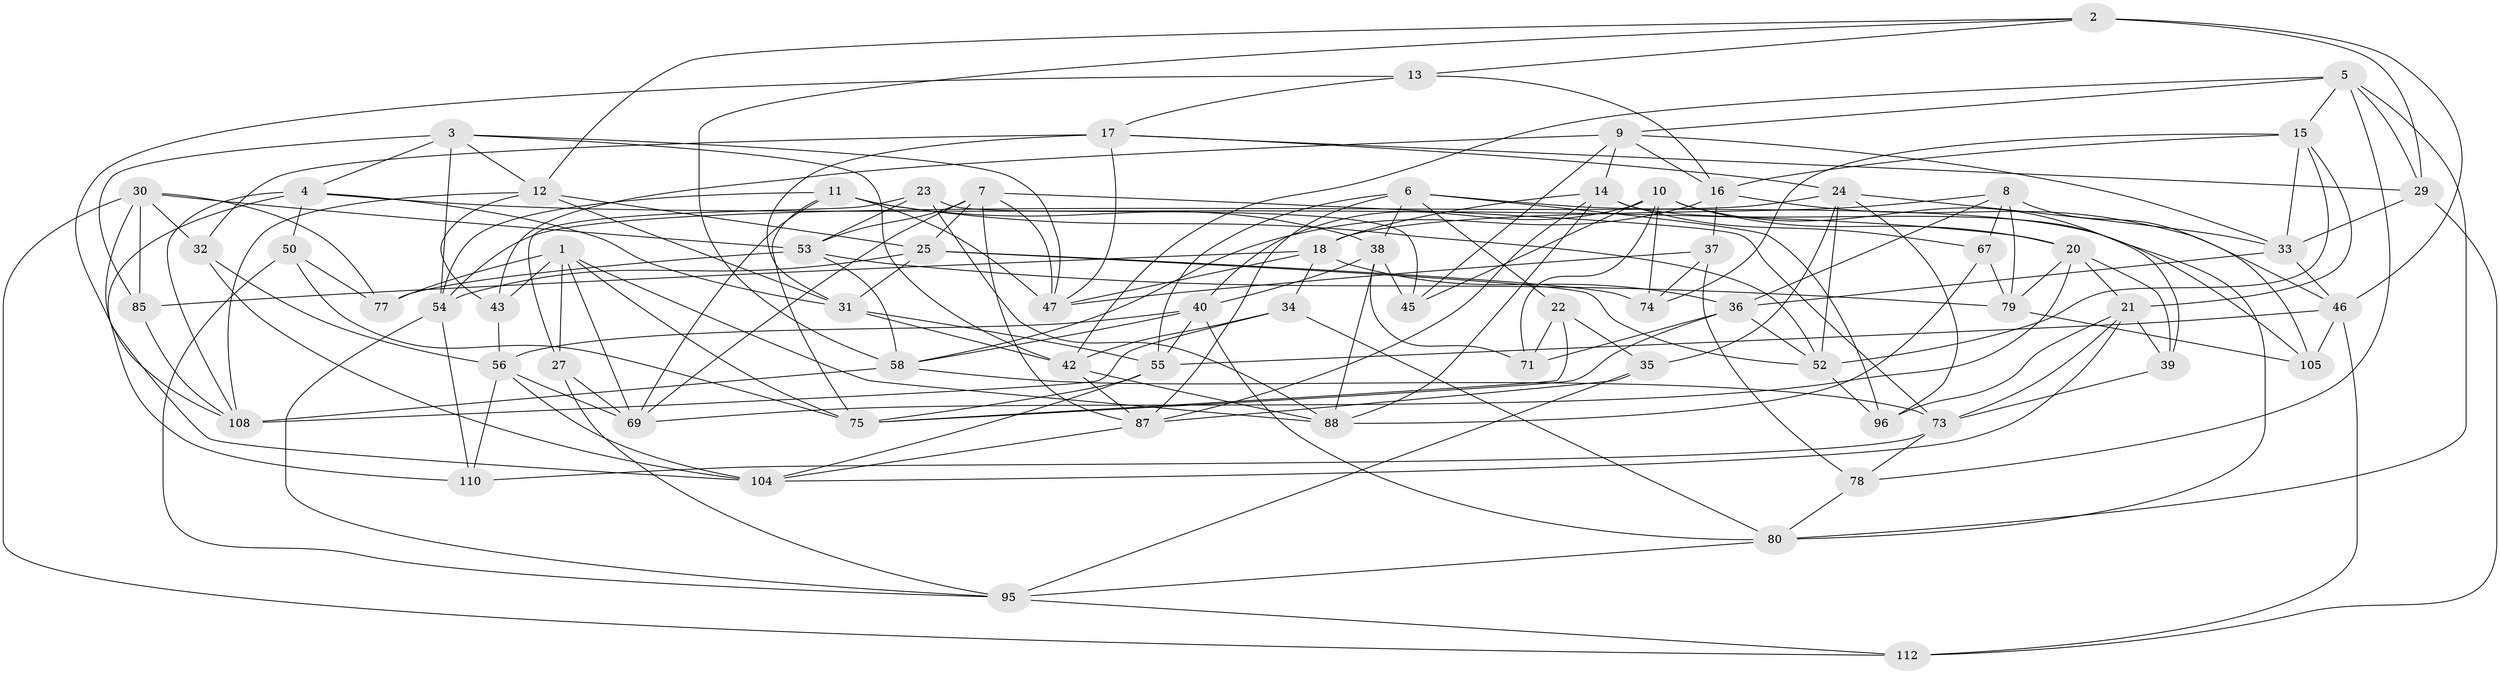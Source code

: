 // original degree distribution, {4: 1.0}
// Generated by graph-tools (version 1.1) at 2025/42/03/06/25 10:42:16]
// undirected, 69 vertices, 183 edges
graph export_dot {
graph [start="1"]
  node [color=gray90,style=filled];
  1 [super="+57"];
  2 [super="+107"];
  3 [super="+51"];
  4 [super="+72"];
  5 [super="+84"];
  6 [super="+115"];
  7 [super="+83"];
  8 [super="+59"];
  9 [super="+61"];
  10 [super="+19"];
  11 [super="+41"];
  12 [super="+62"];
  13;
  14 [super="+63"];
  15 [super="+49"];
  16 [super="+89"];
  17 [super="+76"];
  18 [super="+48"];
  20 [super="+28"];
  21 [super="+103"];
  22;
  23;
  24 [super="+97"];
  25 [super="+26"];
  27;
  29 [super="+82"];
  30 [super="+66"];
  31 [super="+109"];
  32;
  33 [super="+68"];
  34;
  35;
  36 [super="+64"];
  37;
  38 [super="+106"];
  39;
  40 [super="+92"];
  42 [super="+44"];
  43;
  45;
  46 [super="+114"];
  47 [super="+60"];
  50;
  52 [super="+99"];
  53 [super="+65"];
  54 [super="+86"];
  55 [super="+94"];
  56 [super="+91"];
  58 [super="+81"];
  67;
  69 [super="+70"];
  71;
  73 [super="+93"];
  74;
  75 [super="+102"];
  77;
  78;
  79 [super="+101"];
  80 [super="+100"];
  85;
  87 [super="+90"];
  88 [super="+116"];
  95 [super="+98"];
  96;
  104 [super="+113"];
  105;
  108 [super="+111"];
  110;
  112;
  1 -- 43;
  1 -- 75;
  1 -- 88;
  1 -- 27;
  1 -- 77;
  1 -- 69;
  2 -- 13;
  2 -- 12;
  2 -- 29 [weight=2];
  2 -- 58;
  2 -- 46;
  3 -- 54;
  3 -- 42;
  3 -- 85;
  3 -- 12;
  3 -- 4;
  3 -- 47;
  4 -- 31;
  4 -- 20;
  4 -- 108;
  4 -- 50;
  4 -- 110;
  5 -- 15;
  5 -- 78;
  5 -- 29;
  5 -- 80;
  5 -- 9;
  5 -- 42;
  6 -- 55;
  6 -- 96;
  6 -- 105;
  6 -- 38;
  6 -- 22;
  6 -- 87;
  7 -- 47;
  7 -- 25;
  7 -- 87;
  7 -- 73;
  7 -- 69;
  7 -- 53;
  8 -- 67;
  8 -- 18;
  8 -- 79 [weight=2];
  8 -- 105;
  8 -- 36;
  9 -- 33;
  9 -- 43;
  9 -- 16;
  9 -- 45;
  9 -- 14;
  10 -- 74;
  10 -- 40;
  10 -- 45;
  10 -- 20;
  10 -- 71;
  10 -- 39;
  11 -- 69;
  11 -- 52;
  11 -- 38;
  11 -- 75;
  11 -- 54;
  11 -- 47;
  12 -- 25;
  12 -- 108;
  12 -- 43;
  12 -- 31;
  13 -- 16;
  13 -- 108;
  13 -- 17;
  14 -- 80;
  14 -- 18;
  14 -- 88;
  14 -- 67;
  14 -- 87;
  15 -- 74;
  15 -- 33;
  15 -- 16;
  15 -- 52;
  15 -- 21;
  16 -- 58;
  16 -- 37;
  16 -- 46;
  17 -- 32;
  17 -- 24;
  17 -- 29;
  17 -- 47;
  17 -- 31;
  18 -- 85;
  18 -- 34;
  18 -- 36;
  18 -- 47;
  20 -- 39;
  20 -- 79;
  20 -- 69;
  20 -- 21;
  21 -- 39;
  21 -- 96;
  21 -- 104;
  21 -- 73;
  22 -- 71;
  22 -- 35;
  22 -- 75;
  23 -- 27;
  23 -- 45;
  23 -- 88;
  23 -- 53;
  24 -- 52;
  24 -- 96;
  24 -- 35;
  24 -- 33;
  24 -- 54;
  25 -- 54;
  25 -- 74;
  25 -- 31;
  25 -- 52;
  27 -- 69;
  27 -- 95;
  29 -- 33;
  29 -- 112;
  30 -- 85;
  30 -- 77;
  30 -- 104;
  30 -- 32;
  30 -- 112;
  30 -- 53;
  31 -- 55;
  31 -- 42;
  32 -- 104;
  32 -- 56;
  33 -- 36;
  33 -- 46;
  34 -- 80;
  34 -- 42;
  34 -- 108;
  35 -- 95;
  35 -- 87;
  36 -- 75;
  36 -- 71;
  36 -- 52;
  37 -- 74;
  37 -- 78;
  37 -- 47;
  38 -- 45;
  38 -- 71;
  38 -- 40;
  38 -- 88;
  39 -- 73;
  40 -- 56;
  40 -- 80;
  40 -- 58;
  40 -- 55;
  42 -- 87;
  42 -- 88;
  43 -- 56;
  46 -- 112;
  46 -- 105;
  46 -- 55;
  50 -- 95;
  50 -- 77;
  50 -- 75;
  52 -- 96;
  53 -- 77;
  53 -- 79;
  53 -- 58;
  54 -- 110;
  54 -- 95;
  55 -- 75;
  55 -- 104;
  56 -- 110;
  56 -- 104;
  56 -- 69;
  58 -- 108;
  58 -- 73;
  67 -- 88;
  67 -- 79;
  73 -- 110;
  73 -- 78;
  78 -- 80;
  79 -- 105;
  80 -- 95;
  85 -- 108;
  87 -- 104;
  95 -- 112;
}

